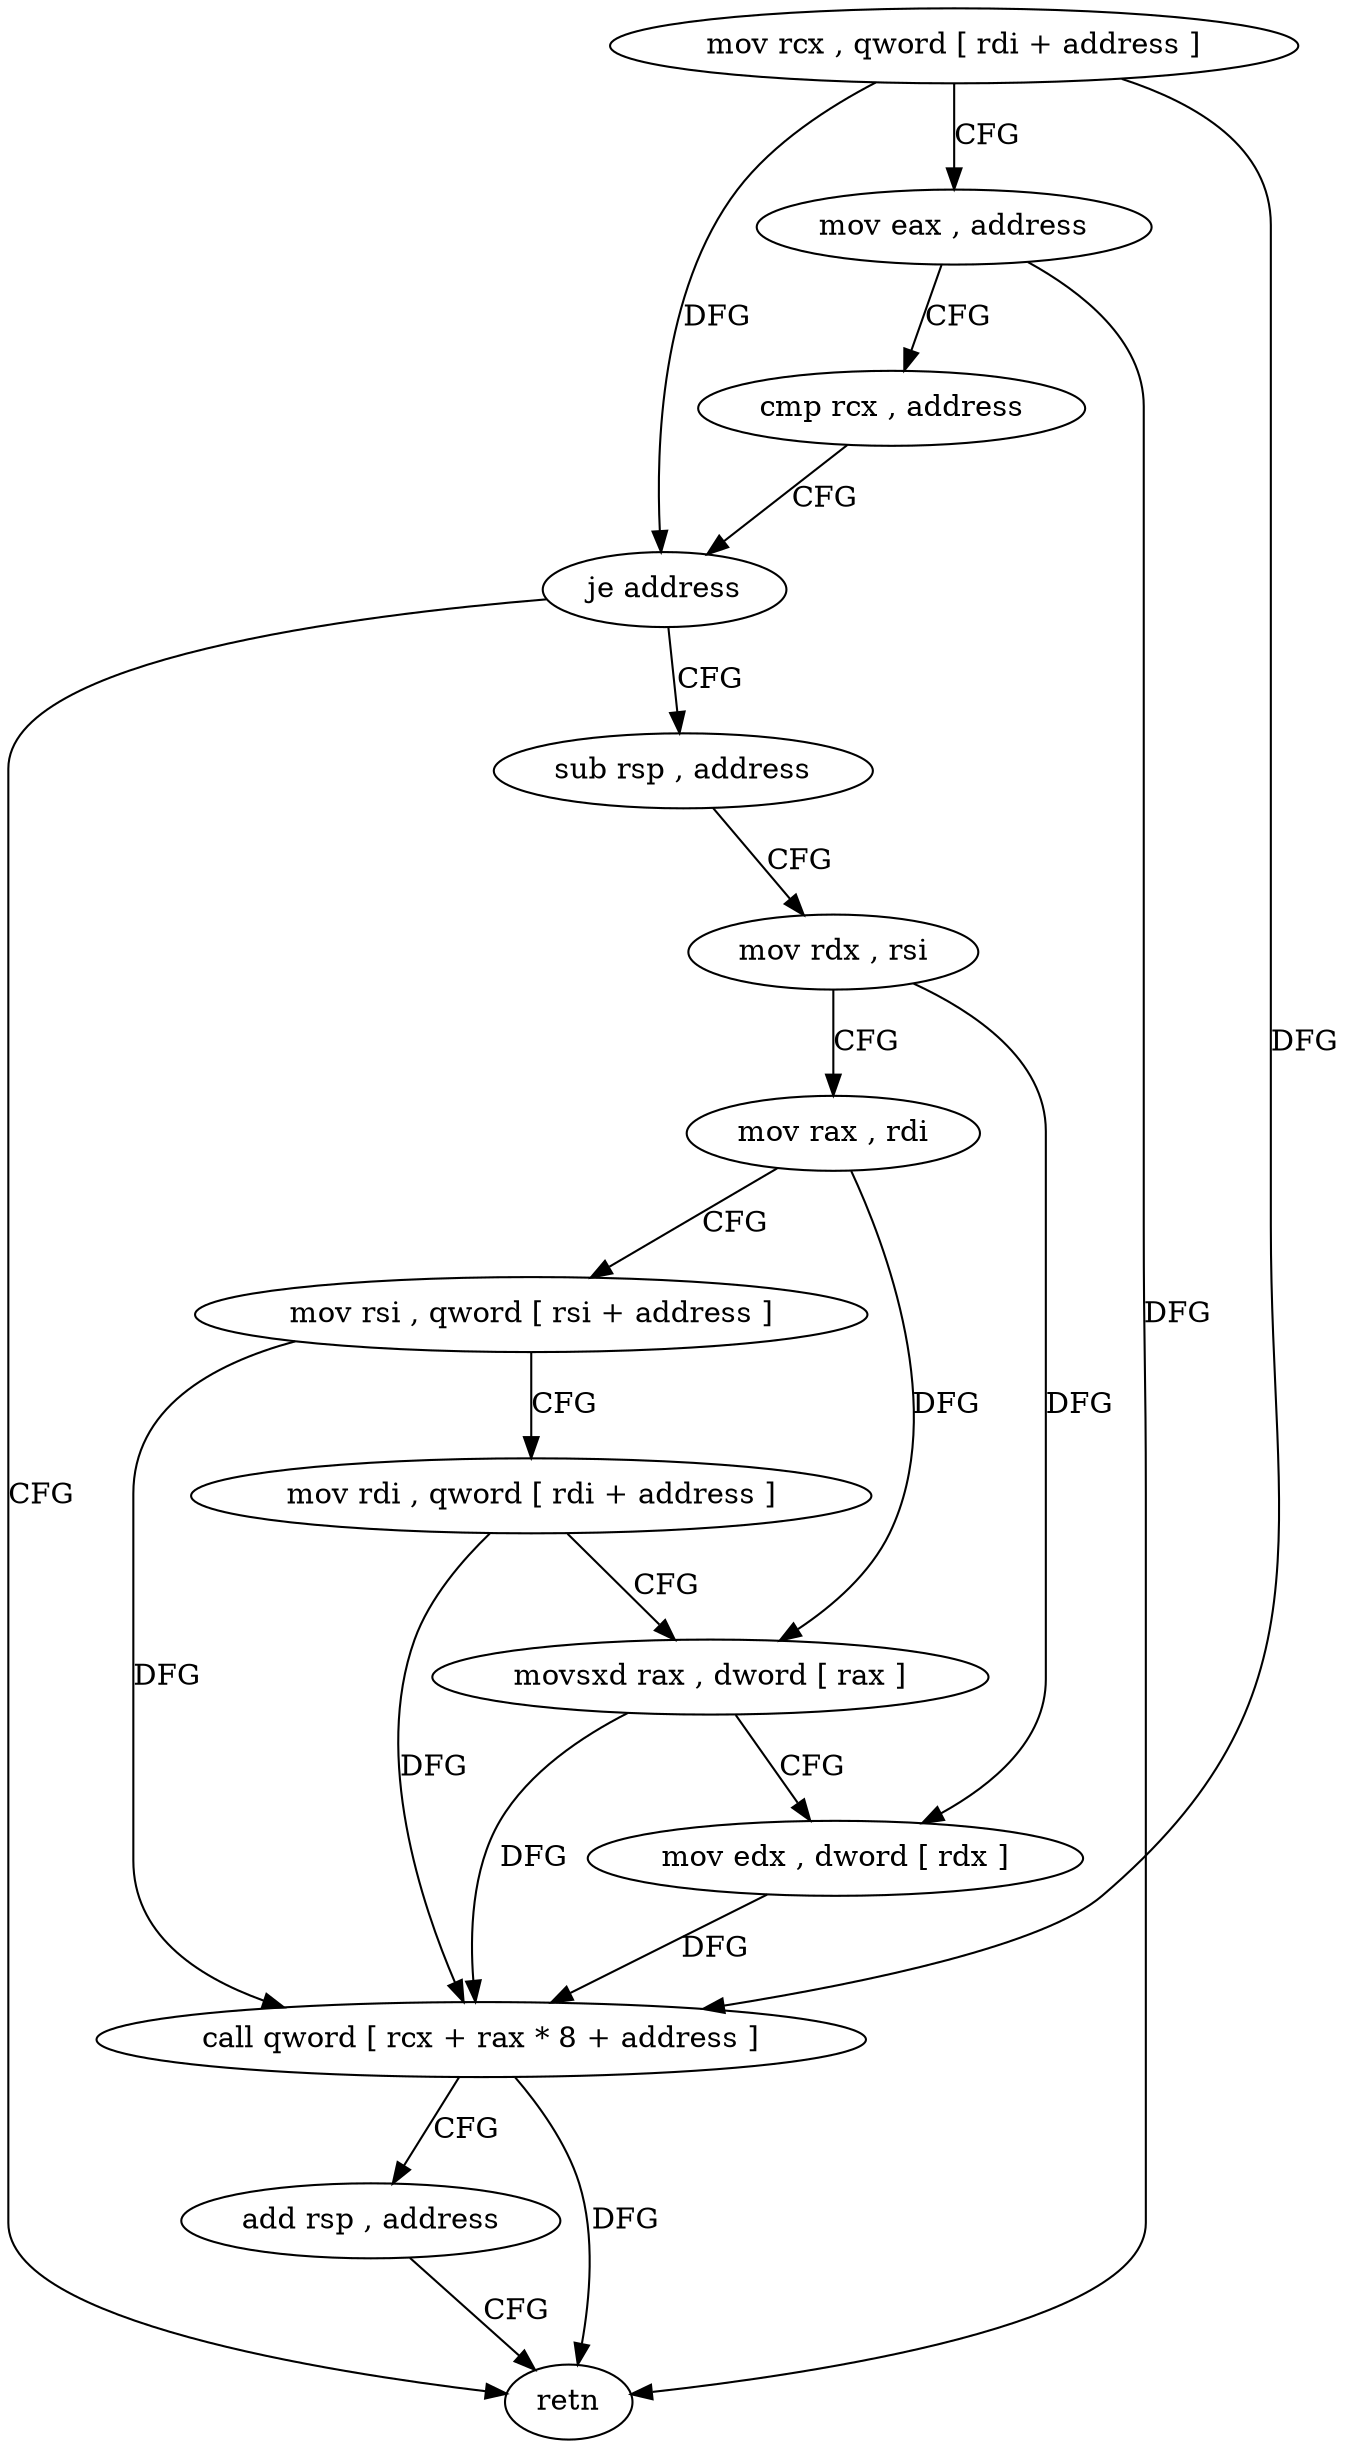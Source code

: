 digraph "func" {
"77004" [label = "mov rcx , qword [ rdi + address ]" ]
"77008" [label = "mov eax , address" ]
"77013" [label = "cmp rcx , address" ]
"77020" [label = "je address" ]
"77056" [label = "retn" ]
"77022" [label = "sub rsp , address" ]
"77026" [label = "mov rdx , rsi" ]
"77029" [label = "mov rax , rdi" ]
"77032" [label = "mov rsi , qword [ rsi + address ]" ]
"77036" [label = "mov rdi , qword [ rdi + address ]" ]
"77040" [label = "movsxd rax , dword [ rax ]" ]
"77043" [label = "mov edx , dword [ rdx ]" ]
"77045" [label = "call qword [ rcx + rax * 8 + address ]" ]
"77052" [label = "add rsp , address" ]
"77004" -> "77008" [ label = "CFG" ]
"77004" -> "77020" [ label = "DFG" ]
"77004" -> "77045" [ label = "DFG" ]
"77008" -> "77013" [ label = "CFG" ]
"77008" -> "77056" [ label = "DFG" ]
"77013" -> "77020" [ label = "CFG" ]
"77020" -> "77056" [ label = "CFG" ]
"77020" -> "77022" [ label = "CFG" ]
"77022" -> "77026" [ label = "CFG" ]
"77026" -> "77029" [ label = "CFG" ]
"77026" -> "77043" [ label = "DFG" ]
"77029" -> "77032" [ label = "CFG" ]
"77029" -> "77040" [ label = "DFG" ]
"77032" -> "77036" [ label = "CFG" ]
"77032" -> "77045" [ label = "DFG" ]
"77036" -> "77040" [ label = "CFG" ]
"77036" -> "77045" [ label = "DFG" ]
"77040" -> "77043" [ label = "CFG" ]
"77040" -> "77045" [ label = "DFG" ]
"77043" -> "77045" [ label = "DFG" ]
"77045" -> "77052" [ label = "CFG" ]
"77045" -> "77056" [ label = "DFG" ]
"77052" -> "77056" [ label = "CFG" ]
}
